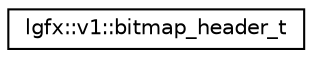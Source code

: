 digraph "Graphical Class Hierarchy"
{
 // LATEX_PDF_SIZE
  edge [fontname="Helvetica",fontsize="10",labelfontname="Helvetica",labelfontsize="10"];
  node [fontname="Helvetica",fontsize="10",shape=record];
  rankdir="LR";
  Node0 [label="lgfx::v1::bitmap_header_t",height=0.2,width=0.4,color="black", fillcolor="white", style="filled",URL="$db/d67/structlgfx_1_1v1_1_1bitmap__header__t.html",tooltip=" "];
}
